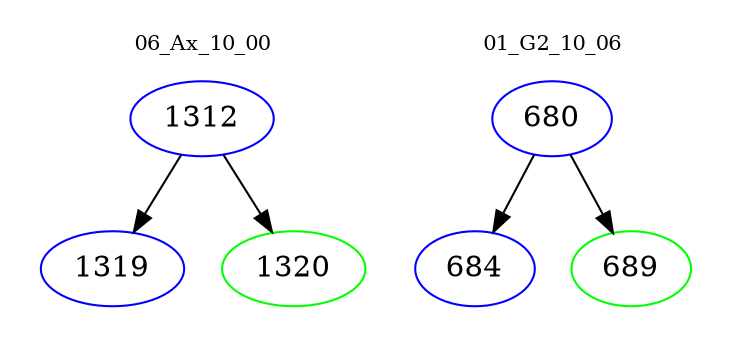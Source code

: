 digraph{
subgraph cluster_0 {
color = white
label = "06_Ax_10_00";
fontsize=10;
T0_1312 [label="1312", color="blue"]
T0_1312 -> T0_1319 [color="black"]
T0_1319 [label="1319", color="blue"]
T0_1312 -> T0_1320 [color="black"]
T0_1320 [label="1320", color="green"]
}
subgraph cluster_1 {
color = white
label = "01_G2_10_06";
fontsize=10;
T1_680 [label="680", color="blue"]
T1_680 -> T1_684 [color="black"]
T1_684 [label="684", color="blue"]
T1_680 -> T1_689 [color="black"]
T1_689 [label="689", color="green"]
}
}
